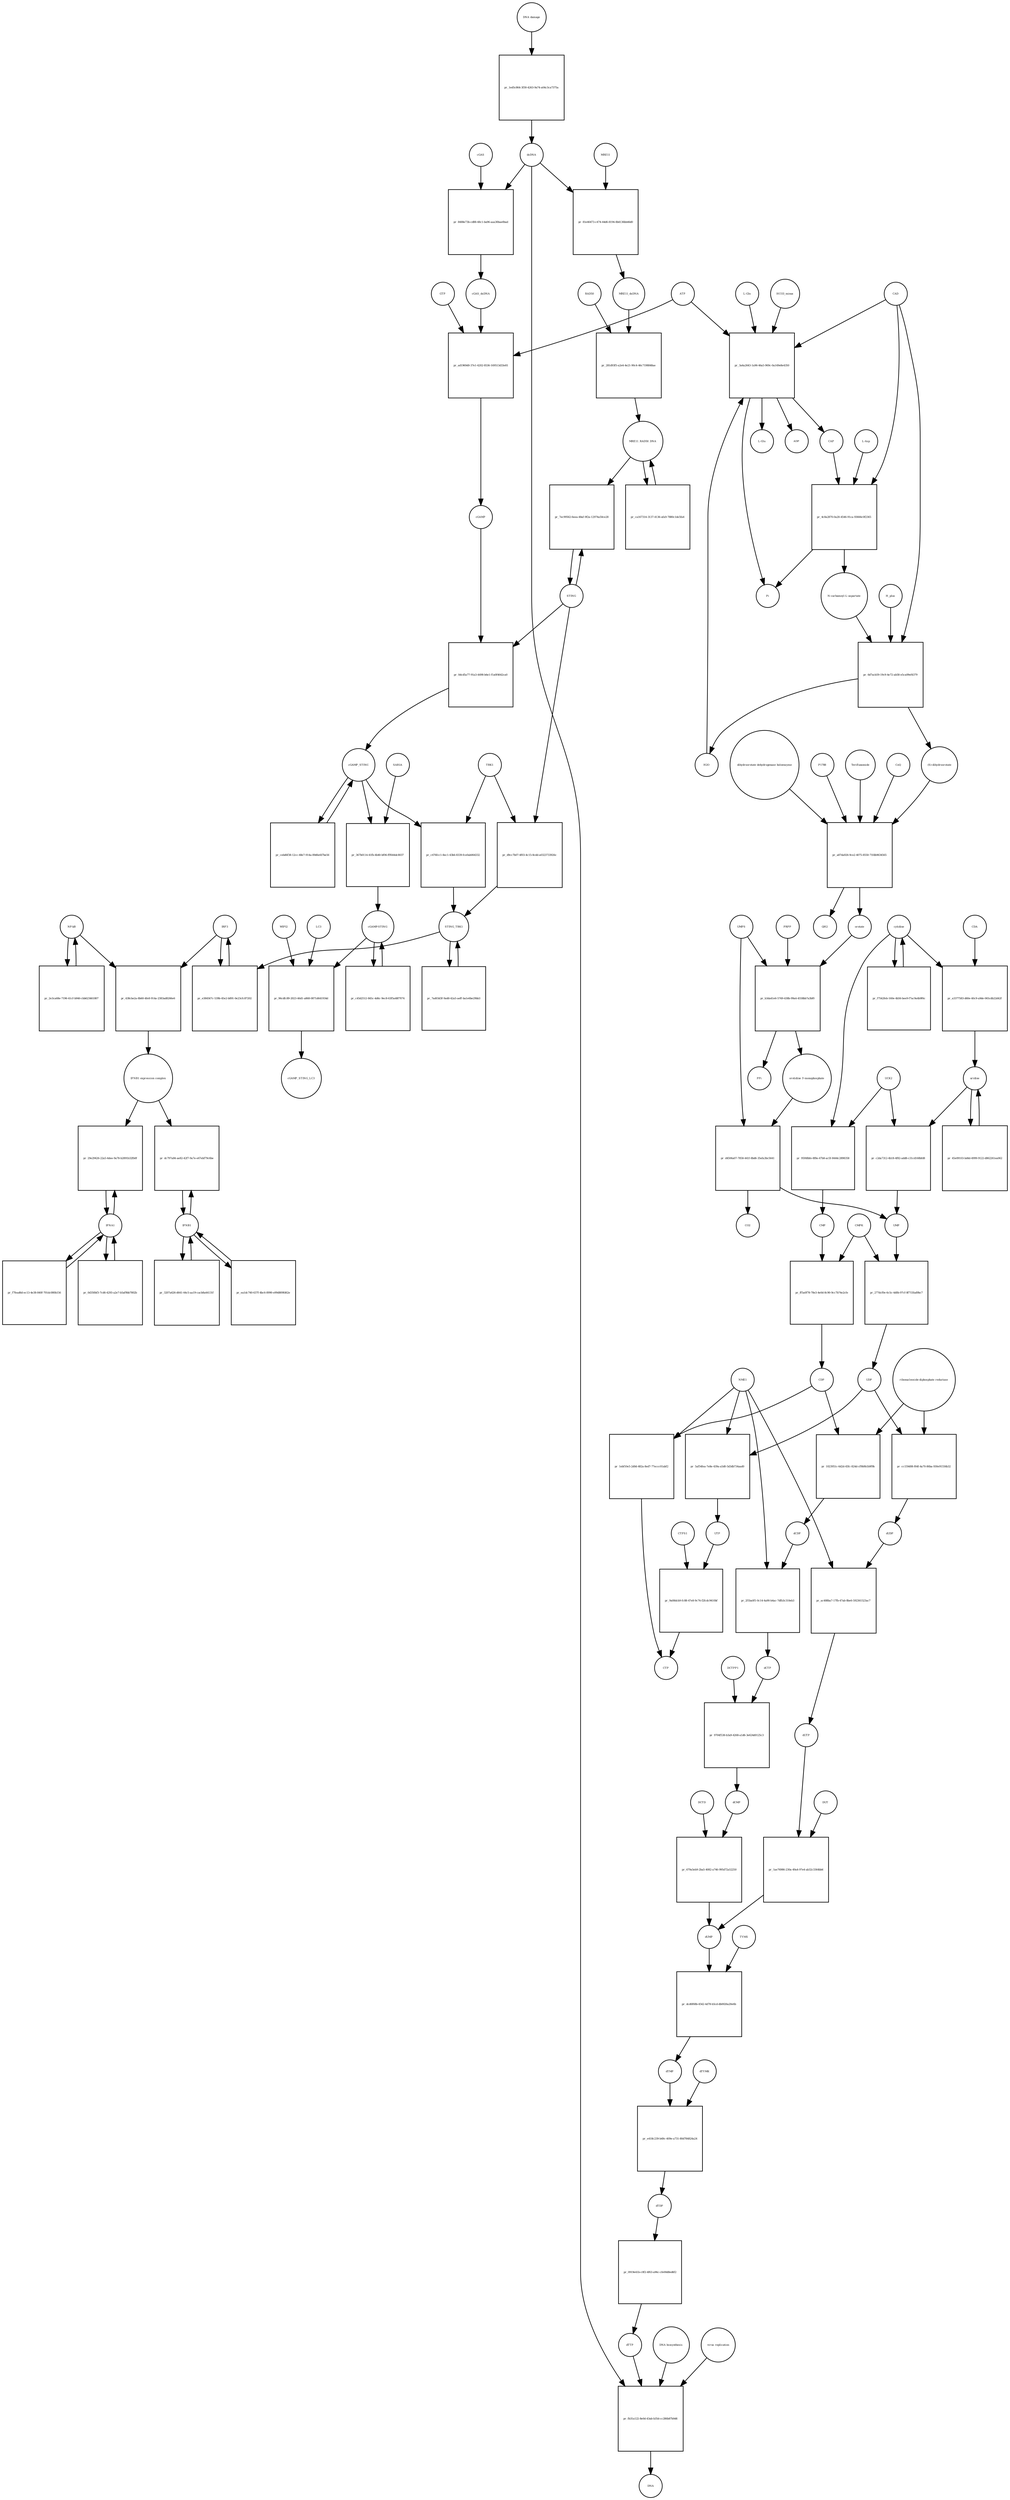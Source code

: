 strict digraph  {
"NF-kB" [annotation="urn_miriam_obo.go_GO%3A0071159", bipartite=0, cls=complex, fontsize=4, label="NF-kB", shape=circle];
"pr_438cbe2a-8b60-4fe8-914a-2383ad8266e6" [annotation="", bipartite=1, cls=process, fontsize=4, label="pr_438cbe2a-8b60-4fe8-914a-2383ad8266e6", shape=square];
"IFNB1 expression complex" [annotation="", bipartite=0, cls=complex, fontsize=4, label="IFNB1 expression complex", shape=circle];
IRF3 [annotation="urn_miriam_hgnc_6118|urn_miriam_uniprot_Q14653|urn_miriam_ensembl_ENSG00000126456|urn_miriam_refseq_NM_001571|urn_miriam_hgnc.symbol_IRF3|urn_miriam_ncbigene_3661", bipartite=0, cls="macromolecule multimer", fontsize=4, label=IRF3, shape=circle];
dCDP [annotation="urn_miriam_obo.chebi_CHEBI%3A28846", bipartite=0, cls="simple chemical", fontsize=4, label=dCDP, shape=circle];
"pr_2f1ba0f1-0c14-4a90-b4ac-7dfb3c310eb3" [annotation="", bipartite=1, cls=process, fontsize=4, label="pr_2f1ba0f1-0c14-4a90-b4ac-7dfb3c310eb3", shape=square];
dCTP [annotation="urn_miriam_obo.chebi_CHEBI%3A16311", bipartite=0, cls="simple chemical", fontsize=4, label=dCTP, shape=circle];
NME1 [annotation="urn_miriam_uniprot_P15531|urn_miriam_hgnc_7849", bipartite=0, cls=macromolecule, fontsize=4, label=NME1, shape=circle];
uridine [annotation="urn_miriam_obo.chebi_CHEBI%3A16704", bipartite=0, cls="simple chemical", fontsize=4, label=uridine, shape=circle];
"pr_c2da7312-4b18-4f82-add8-c31cd168bfd8" [annotation="", bipartite=1, cls=process, fontsize=4, label="pr_c2da7312-4b18-4f82-add8-c31cd168bfd8", shape=square];
UMP [annotation="urn_miriam_obo.chebi_CHEBI%3A57865", bipartite=0, cls="simple chemical", fontsize=4, label=UMP, shape=circle];
UCK2 [annotation="urn_miriam_uniprot_Q9HA47|urn_miriam_hgnc_HGNC%3A12562", bipartite=0, cls=macromolecule, fontsize=4, label=UCK2, shape=circle];
"orotidine 5'-monophosphate" [annotation="urn_miriam_obo.chebi_CHEBI%3A15842", bipartite=0, cls="simple chemical", fontsize=4, label="orotidine 5'-monophosphate", shape=circle];
"pr_d4506a07-7858-441f-8bd6-35efa3bc5641" [annotation="", bipartite=1, cls=process, fontsize=4, label="pr_d4506a07-7858-441f-8bd6-35efa3bc5641", shape=square];
UMPS [annotation="urn_miriam_ncbigene_7372|urn_miriam_refseq_NM_000373|urn_miriam_hgnc.symbol_UMPS|urn_miriam_hgnc_12563|urn_miriam_ensembl_ENSG00000114491|urn_miriam_uniprot_P11172", bipartite=0, cls="macromolecule multimer", fontsize=4, label=UMPS, shape=circle];
CO2 [annotation="urn_miriam_obo.chebi_CHEBI%3A16526", bipartite=0, cls="simple chemical", fontsize=4, label=CO2, shape=circle];
UTP [annotation="urn_miriam_obo.chebi_CHEBI%3A15713", bipartite=0, cls="simple chemical", fontsize=4, label=UTP, shape=circle];
"pr_9a08dcb9-fc88-47e8-9c74-f2fcdc9410bf" [annotation="", bipartite=1, cls=process, fontsize=4, label="pr_9a08dcb9-fc88-47e8-9c74-f2fcdc9410bf", shape=square];
CTP [annotation="urn_miriam_obo.chebi_CHEBI%3A17677", bipartite=0, cls="simple chemical", fontsize=4, label=CTP, shape=circle];
CTPS1 [annotation="urn_miriam_hgnc_HGNC%3A2519|urn_miriam_uniprot_P17812", bipartite=0, cls=macromolecule, fontsize=4, label=CTPS1, shape=circle];
UDP [annotation="urn_miriam_obo.chebi_CHEBI%3A17659", bipartite=0, cls="simple chemical", fontsize=4, label=UDP, shape=circle];
"pr_cc159d08-f64f-4a70-86ba-930e91556b32" [annotation="", bipartite=1, cls=process, fontsize=4, label="pr_cc159d08-f64f-4a70-86ba-930e91556b32", shape=square];
dUDP [annotation="urn_miriam_obo.chebi_CHEBI%3A28850", bipartite=0, cls="simple chemical", fontsize=4, label=dUDP, shape=circle];
"ribonucleoside-diphosphate reductase" [annotation="urn_miriam_brenda_1.17.4.1|urn_miriam_obo.go_GO%3A0005971", bipartite=0, cls=complex, fontsize=4, label="ribonucleoside-diphosphate reductase", shape=circle];
IFNB1 [annotation="urn_miriam_ensembl_ENSG00000171855|urn_miriam_hgnc.symbol_IFNB1|urn_miriam_hgnc_5434|urn_miriam_uniprot_P01574|urn_miriam_refseq_NM_002176|urn_miriam_ncbigene_3456", bipartite=0, cls=macromolecule, fontsize=4, label=IFNB1, shape=circle];
"pr_dc797a84-ae82-42f7-9a7e-e67ebf79c6be" [annotation="", bipartite=1, cls=process, fontsize=4, label="pr_dc797a84-ae82-42f7-9a7e-e67ebf79c6be", shape=square];
"pr_277dcf0e-6c5c-4d0b-97cf-8f715fad9bc7" [annotation="", bipartite=1, cls=process, fontsize=4, label="pr_277dcf0e-6c5c-4d0b-97cf-8f715fad9bc7", shape=square];
CMPK [annotation="urn_miriam_uniprot_P30085|urn_miriam_hgnc_HGNC%3A18170", bipartite=0, cls=macromolecule, fontsize=4, label=CMPK, shape=circle];
"cGAMP-STING" [annotation="", bipartite=0, cls=complex, fontsize=4, label="cGAMP-STING", shape=circle];
"pr_c45d2512-845c-4d6c-9ec8-63f5a48f7074" [annotation="", bipartite=1, cls=process, fontsize=4, label="pr_c45d2512-845c-4d6c-9ec8-63f5a48f7074", shape=square];
IFNA1 [annotation="urn_miriam_hgnc.symbol_IFNA1|urn_miriam_ncbigene_3439|urn_miriam_refseq_NM_024013|urn_miriam_uniprot_P01562|urn_miriam_hgnc_5417|urn_miriam_ensembl_ENSG00000197919", bipartite=0, cls=macromolecule, fontsize=4, label=IFNA1, shape=circle];
"pr_29e29426-22a5-4dee-9a78-b2891b32fb0f" [annotation="", bipartite=1, cls=process, fontsize=4, label="pr_29e29426-22a5-4dee-9a78-b2891b32fb0f", shape=square];
"pr_45e09103-bd4d-4999-9122-d862261ea062" [annotation="", bipartite=1, cls=process, fontsize=4, label="pr_45e09103-bd4d-4999-9122-d862261ea062", shape=square];
CDP [annotation="urn_miriam_obo.chebi_CHEBI%3A17239", bipartite=0, cls="simple chemical", fontsize=4, label=CDP, shape=circle];
"pr_1023951c-6d2d-45fc-824d-cf9b9b1b9f9b" [annotation="", bipartite=1, cls=process, fontsize=4, label="pr_1023951c-6d2d-45fc-824d-cf9b9b1b9f9b", shape=square];
"pr_1ebf10e5-2d0d-482a-8ed7-77eccc01abf2" [annotation="", bipartite=1, cls=process, fontsize=4, label="pr_1ebf10e5-2d0d-482a-8ed7-77eccc01abf2", shape=square];
dTDP [annotation="urn_miriam_obo.chebi_CHEBI%3A18075", bipartite=0, cls="simple chemical", fontsize=4, label=dTDP, shape=circle];
"pr_0919e41b-c0f2-4f63-a96c-cfe00d8ed6f2" [annotation="", bipartite=1, cls=process, fontsize=4, label="pr_0919e41b-c0f2-4f63-a96c-cfe00d8ed6f2", shape=square];
dTTP [annotation="urn_miriam_obo.chebi_CHEBI%3A18077", bipartite=0, cls="simple chemical", fontsize=4, label=dTTP, shape=circle];
CMP [annotation="urn_miriam_obo.chebi_CHEBI%3A17361", bipartite=0, cls="simple chemical", fontsize=4, label=CMP, shape=circle];
"pr_ff5a0f78-78e3-4e0d-8c90-9cc7b74e2cfe" [annotation="", bipartite=1, cls=process, fontsize=4, label="pr_ff5a0f78-78e3-4e0d-8c90-9cc7b74e2cfe", shape=square];
dUMP [annotation="urn_miriam_obo.chebi_CHEBI%3A17622", bipartite=0, cls="simple chemical", fontsize=4, label=dUMP, shape=circle];
"pr_dcd6f68b-4542-4d78-b5cd-db0026a20e6b" [annotation="", bipartite=1, cls=process, fontsize=4, label="pr_dcd6f68b-4542-4d78-b5cd-db0026a20e6b", shape=square];
dTMP [annotation="urn_miriam_obo.chebi_CHEBI%3A17013", bipartite=0, cls="simple chemical", fontsize=4, label=dTMP, shape=circle];
TYMS [annotation="urn_miriam_uniprot_P04818|urn_miriam_hgnc_HGNC%3A12441", bipartite=0, cls=macromolecule, fontsize=4, label=TYMS, shape=circle];
dsDNA [annotation="urn_miriam_obo.chebi_CHEBI%3A75909", bipartite=0, cls="simple chemical", fontsize=4, label=dsDNA, shape=circle];
"pr_fb31a122-8e0d-43ab-b35d-cc286b87b9d6" [annotation="", bipartite=1, cls=process, fontsize=4, label="pr_fb31a122-8e0d-43ab-b35d-cc286b87b9d6", shape=square];
DNA [annotation="", bipartite=0, cls="nucleic acid feature", fontsize=4, label=DNA, shape=circle];
"DNA biosynthesis" [annotation="urn_miriam_obo.go_GO%3A0071897", bipartite=0, cls=phenotype, fontsize=4, label="DNA biosynthesis", shape=circle];
"virus replication" [annotation="urn_miriam_obo.go_GO%3A0019079", bipartite=0, cls=phenotype, fontsize=4, label="virus replication", shape=circle];
MRE11_RAD50_DNA [annotation="", bipartite=0, cls=complex, fontsize=4, label=MRE11_RAD50_DNA, shape=circle];
"pr_ca167314-3137-4136-afa9-7880c1de5fa4" [annotation="", bipartite=1, cls=process, fontsize=4, label="pr_ca167314-3137-4136-afa9-7880c1de5fa4", shape=square];
"pr_9704f538-b3a9-4268-a1d6-3e624d0125c3" [annotation="", bipartite=1, cls=process, fontsize=4, label="pr_9704f538-b3a9-4268-a1d6-3e624d0125c3", shape=square];
dCMP [annotation="urn_miriam_obo.chebi_CHEBI%3A15918", bipartite=0, cls="simple chemical", fontsize=4, label=dCMP, shape=circle];
DCTPP1 [annotation="urn_miriam_uniprot_Q9H773|urn_miriam_hgnc_HGNC%3A28777", bipartite=0, cls=macromolecule, fontsize=4, label=DCTPP1, shape=circle];
"pr_ea1dc740-637f-4bc6-8990-e99d809fd62e" [annotation="", bipartite=1, cls=process, fontsize=4, label="pr_ea1dc740-637f-4bc6-8990-e99d809fd62e", shape=square];
"pr_3207a626-d641-44c5-aa19-cacb8a44131f" [annotation="", bipartite=1, cls=process, fontsize=4, label="pr_3207a626-d641-44c5-aa19-cacb8a44131f", shape=square];
ATP [annotation="urn_miriam_obo.chebi_CHEBI%3A15422", bipartite=0, cls="simple chemical", fontsize=4, label=ATP, shape=circle];
"pr_ad1969d0-37e1-4202-8536-169513d33e81" [annotation="", bipartite=1, cls=process, fontsize=4, label="pr_ad1969d0-37e1-4202-8536-169513d33e81", shape=square];
GTP [annotation="urn_miriam_obo.chebi_CHEBI%3A15996", bipartite=0, cls="simple chemical", fontsize=4, label=GTP, shape=circle];
cGAMP [annotation="urn_miriam_obo.chebi_CHEBI%3A75947", bipartite=0, cls="simple chemical", fontsize=4, label=cGAMP, shape=circle];
cGAS_dsDNA [annotation=urn_miriam_pubmed_28363908, bipartite=0, cls=complex, fontsize=4, label=cGAS_dsDNA, shape=circle];
cytidine [annotation="urn_miriam_obo.chebi_CHEBI%3A17562", bipartite=0, cls="simple chemical", fontsize=4, label=cytidine, shape=circle];
"pr_95f48bfe-8f8e-47b8-ac5f-8444c2898358" [annotation="", bipartite=1, cls=process, fontsize=4, label="pr_95f48bfe-8f8e-47b8-ac5f-8444c2898358", shape=square];
"pr_0dcd5a77-91a3-4498-b6e1-f1a0f4642ca0" [annotation="", bipartite=1, cls=process, fontsize=4, label="pr_0dcd5a77-91a3-4498-b6e1-f1a0f4642ca0", shape=square];
STING [annotation=urn_miriam_uniprot_Q86WV6, bipartite=0, cls="macromolecule multimer", fontsize=4, label=STING, shape=circle];
cGAMP_STING [annotation="urn_miriam_obo.go_GO%3A1990231", bipartite=0, cls=complex, fontsize=4, label=cGAMP_STING, shape=circle];
"L-Gln" [annotation="urn_miriam_obo.chebi_CHEBI%3A18050", bipartite=0, cls="simple chemical", fontsize=4, label="L-Gln", shape=circle];
"pr_3a4a2643-1a96-46a5-969c-0a149e8e4350" [annotation="", bipartite=1, cls=process, fontsize=4, label="pr_3a4a2643-1a96-46a5-969c-0a149e8e4350", shape=square];
CAP [annotation="urn_miriam_obo.chebi_CHEBI%3A17672", bipartite=0, cls="simple chemical", fontsize=4, label=CAP, shape=circle];
CAD [annotation="urn_miriam_refseq_NM_001306079|urn_miriam_hgnc_1424|urn_miriam_hgnc.symbol_CAD|urn_miriam_uniprot_P27708|urn_miriam_ncbigene_790|urn_miriam_ensembl_ENSG00000084774", bipartite=0, cls=macromolecule, fontsize=4, label=CAD, shape=circle];
HCO3_minus [annotation="urn_miriam_obo.chebi_CHEBI%3A17544", bipartite=0, cls="simple chemical", fontsize=4, label=HCO3_minus, shape=circle];
H2O [annotation="urn_miriam_obo.chebi_CHEBI%3A15377", bipartite=0, cls="simple chemical", fontsize=4, label=H2O, shape=circle];
"L-Glu" [annotation="urn_miriam_obo.chebi_CHEBI%3A16015", bipartite=0, cls="simple chemical", fontsize=4, label="L-Glu", shape=circle];
ADP [annotation="urn_miriam_obo.chebi_CHEBI%3A16761", bipartite=0, cls="simple chemical", fontsize=4, label=ADP, shape=circle];
Pi [annotation="urn_miriam_obo.chebi_CHEBI%3A18367", bipartite=0, cls="simple chemical", fontsize=4, label=Pi, shape=circle];
"pr_5af54fea-7e8e-439a-a5d0-5d3db734aad0" [annotation="", bipartite=1, cls=process, fontsize=4, label="pr_5af54fea-7e8e-439a-a5d0-5d3db734aad0", shape=square];
"N-carbamoyl-L-aspartate" [annotation="urn_miriam_obo.chebi_CHEBI%3A32814", bipartite=0, cls="simple chemical", fontsize=4, label="N-carbamoyl-L-aspartate", shape=circle];
"pr_6d7acb59-19c9-4e72-ab58-e5ca09ef4379" [annotation="", bipartite=1, cls=process, fontsize=4, label="pr_6d7acb59-19c9-4e72-ab58-e5ca09ef4379", shape=square];
"(S)-dihydroorotate" [annotation="urn_miriam_obo.chebi_CHEBI%3A30864", bipartite=0, cls="simple chemical", fontsize=4, label="(S)-dihydroorotate", shape=circle];
H_plus [annotation="urn_miriam_obo.chebi_CHEBI%3A15378", bipartite=0, cls="simple chemical", fontsize=4, label=H_plus, shape=circle];
"pr_2e3ca68e-7196-41cf-b946-cbb623461807" [annotation="", bipartite=1, cls=process, fontsize=4, label="pr_2e3ca68e-7196-41cf-b946-cbb623461807", shape=square];
"pr_0d350bf3-7cd6-4293-a2e7-b5af9bb7802b" [annotation="", bipartite=1, cls=process, fontsize=4, label="pr_0d350bf3-7cd6-4293-a2e7-b5af9bb7802b", shape=square];
TBK1 [annotation="urn_miriam_hgnc.symbol_TBK1|urn_miriam_ensembl_ENSG00000183735|urn_miriam_uniprot_Q9UHD2|urn_miriam_refseq_NM_013254|urn_miriam_hgnc_11584|urn_miriam_ncbigene_29110", bipartite=0, cls=macromolecule, fontsize=4, label=TBK1, shape=circle];
"pr_c476fcc1-8ec1-43b6-8339-fce0ab064332" [annotation="", bipartite=1, cls=process, fontsize=4, label="pr_c476fcc1-8ec1-43b6-8339-fce0ab064332", shape=square];
STING_TBK1 [annotation=urn_miriam_pubmed_30842653, bipartite=0, cls=complex, fontsize=4, label=STING_TBK1, shape=circle];
"pr_7ec99562-6eea-48af-9f2a-12974a50ce28" [annotation="", bipartite=1, cls=process, fontsize=4, label="pr_7ec99562-6eea-48af-9f2a-12974a50ce28", shape=square];
"pr_f7fead6d-ec13-4e38-840f-701dc080b156" [annotation="", bipartite=1, cls=process, fontsize=4, label="pr_f7fead6d-ec13-4e38-840f-701dc080b156", shape=square];
"pr_8488e73b-cd88-48c1-ba96-aaa30bae0bad" [annotation="", bipartite=1, cls=process, fontsize=4, label="pr_8488e73b-cd88-48c1-ba96-aaa30bae0bad", shape=square];
cGAS [annotation="urn_miriam_ensembl_ENSG00000164430|urn_miriam_hgnc_21367|urn_miriam_ncbigene_115004|urn_miriam_uniprot_Q8N884|urn_miriam_hgnc.symbol_CGAS|urn_miriam_refseq_NM_138441", bipartite=0, cls=macromolecule, fontsize=4, label=cGAS, shape=circle];
"pr_7ad03d3f-9a48-42a5-aeff-ba1e6be29bb3" [annotation="", bipartite=1, cls=process, fontsize=4, label="pr_7ad03d3f-9a48-42a5-aeff-ba1e6be29bb3", shape=square];
orotate [annotation="urn_miriam_obo.chebi_CHEBI%3A30839", bipartite=0, cls="simple chemical", fontsize=4, label=orotate, shape=circle];
"pr_b3da41e6-5749-438b-99a4-4558bb7a3bf0" [annotation="", bipartite=1, cls=process, fontsize=4, label="pr_b3da41e6-5749-438b-99a4-4558bb7a3bf0", shape=square];
PRPP [annotation="urn_miriam_obo.chebi_CHEBI%3A17111", bipartite=0, cls="simple chemical", fontsize=4, label=PRPP, shape=circle];
PPi [annotation="urn_miriam_obo.chebi_CHEBI%3A18361", bipartite=0, cls="simple chemical", fontsize=4, label=PPi, shape=circle];
"pr_f7542feb-160e-4b56-bee9-f7ac9a4b9f6c" [annotation="", bipartite=1, cls=process, fontsize=4, label="pr_f7542feb-160e-4b56-bee9-f7ac9a4b9f6c", shape=square];
"pr_e384567c-539b-45e2-b891-0e23cfc87202" [annotation="", bipartite=1, cls=process, fontsize=4, label="pr_e384567c-539b-45e2-b891-0e23cfc87202", shape=square];
"pr_cebd6f38-12cc-48e7-914a-89d6efd7be56" [annotation="", bipartite=1, cls=process, fontsize=4, label="pr_cebd6f38-12cc-48e7-914a-89d6efd7be56", shape=square];
RAD50 [annotation="urn_miriam_ncbigene_10111|urn_miriam_refseq_NM_005732|urn_miriam_uniprot_Q92878|urn_miriam_hgnc.symbol_RAD50|urn_miriam_ensembl_ENSG00000113522|urn_miriam_hgnc_9816", bipartite=0, cls="macromolecule multimer", fontsize=4, label=RAD50, shape=circle];
"pr_281d93f5-a2e4-4e21-90c4-46c7198848ae" [annotation="", bipartite=1, cls=process, fontsize=4, label="pr_281d93f5-a2e4-4e21-90c4-46c7198848ae", shape=square];
MRE11_dsDNA [annotation="urn_miriam_obo.go_GO%3A0003690", bipartite=0, cls=complex, fontsize=4, label=MRE11_dsDNA, shape=circle];
"pr_a87da926-9ce2-4075-8550-71fdb9634565" [annotation="", bipartite=1, cls=process, fontsize=4, label="pr_a87da926-9ce2-4075-8550-71fdb9634565", shape=square];
"dihydroorotate dehydrogenase holoenzyme" [annotation="urn_miriam_ncbigene_1723|urn_miriam_hgnc_HGNC%3A2867|urn_miriam_hgnc.symbol_DHODH", bipartite=0, cls="simple chemical", fontsize=4, label="dihydroorotate dehydrogenase holoenzyme", shape=circle];
P1788 [annotation=urn_miriam_pubmed_31740051, bipartite=0, cls="simple chemical", fontsize=4, label=P1788, shape=circle];
Teriflunomide [annotation=urn_miriam_drugbank_DB08880, bipartite=0, cls="simple chemical", fontsize=4, label=Teriflunomide, shape=circle];
CoQ [annotation="urn_miriam_obo.chebi_CHEBI%3A16389", bipartite=0, cls="simple chemical", fontsize=4, label=CoQ, shape=circle];
QH2 [annotation="urn_miriam_obo.chebi_CHEBI%3A17976", bipartite=0, cls="simple chemical", fontsize=4, label=QH2, shape=circle];
"pr_ac488ba7-17fb-47ab-8be6-592361523ac7" [annotation="", bipartite=1, cls=process, fontsize=4, label="pr_ac488ba7-17fb-47ab-8be6-592361523ac7", shape=square];
dUTP [annotation="urn_miriam_obo.chebi_CHEBI%3A17625", bipartite=0, cls="simple chemical", fontsize=4, label=dUTP, shape=circle];
"pr_a3377583-d60e-40c9-a9de-065cdb22d42f" [annotation="", bipartite=1, cls=process, fontsize=4, label="pr_a3377583-d60e-40c9-a9de-065cdb22d42f", shape=square];
CDA [annotation="urn_miriam_uniprot_P32320|urn_miriam_ncbigene_978|urn_miriam_refseq_NM_001785|urn_miriam_ensembl_ENSG00000158825|urn_miriam_hgnc.symbol_CDA|urn_miriam_hgnc_1712", bipartite=0, cls=macromolecule, fontsize=4, label=CDA, shape=circle];
"pr_1ae76986-230a-49a4-97e4-ab32c3364bb6" [annotation="", bipartite=1, cls=process, fontsize=4, label="pr_1ae76986-230a-49a4-97e4-ab32c3364bb6", shape=square];
DUT [annotation="urn_miriam_hgnc_HGNC%3A3078|urn_miriam_uniprot_P33316", bipartite=0, cls=macromolecule, fontsize=4, label=DUT, shape=circle];
"pr_96cdfc89-2023-46d1-a868-0871d641934d" [annotation="", bipartite=1, cls=process, fontsize=4, label="pr_96cdfc89-2023-46d1-a868-0871d641934d", shape=square];
LC3 [annotation="", bipartite=0, cls=macromolecule, fontsize=4, label=LC3, shape=circle];
cGAMP_STING_LC3 [annotation="", bipartite=0, cls=complex, fontsize=4, label=cGAMP_STING_LC3, shape=circle];
WIPI2 [annotation="urn_miriam_refseq_NM_015610|urn_miriam_hgnc_32225|urn_miriam_hgnc.symbol_WIPI2|urn_miriam_ensembl_ENSG00000157954|urn_miriam_ncbigene_26100|urn_miriam_uniprot_Q9Y4P8", bipartite=0, cls=macromolecule, fontsize=4, label=WIPI2, shape=circle];
"pr_4c8a2870-0a20-4546-91ca-93666c0f2365" [annotation="", bipartite=1, cls=process, fontsize=4, label="pr_4c8a2870-0a20-4546-91ca-93666c0f2365", shape=square];
"L-Asp" [annotation="urn_miriam_obo.chebi_CHEBI%3A29991", bipartite=0, cls="simple chemical", fontsize=4, label="L-Asp", shape=circle];
"pr_81e46473-c474-44d6-8194-8b4136bb46d0" [annotation="", bipartite=1, cls=process, fontsize=4, label="pr_81e46473-c474-44d6-8194-8b4136bb46d0", shape=square];
MRE11 [annotation="urn_miriam_hgnc.symbol_MRE11|urn_miriam_ncbigene_4361|urn_miriam_uniprot_P49959|urn_miriam_ensembl_ENSG00000020922|urn_miriam_refseq_NM_005591|urn_miriam_hgnc_7230", bipartite=0, cls="macromolecule multimer", fontsize=4, label=MRE11, shape=circle];
"pr_e418c239-b49c-409e-a731-80d784824a24" [annotation="", bipartite=1, cls=process, fontsize=4, label="pr_e418c239-b49c-409e-a731-80d784824a24", shape=square];
dTYMK [annotation="urn_miriam_uniprot_P23919|urn_miriam_hgnc_HGNC%3A3061", bipartite=0, cls=macromolecule, fontsize=4, label=dTYMK, shape=circle];
"pr_367b0114-41fb-4b40-bf06-fff644dc8037" [annotation="", bipartite=1, cls=process, fontsize=4, label="pr_367b0114-41fb-4b40-bf06-fff644dc8037", shape=square];
SAR1A [annotation="urn_miriam_uniprot_Q9NR31|urn_miriam_ensembl_ENSG00000079332|urn_miriam_hgnc_10534|urn_miriam_hgnc.symbol_SAR1A|urn_miriam_refseq_NM_001142648|urn_miriam_ncbigene_56681", bipartite=0, cls=macromolecule, fontsize=4, label=SAR1A, shape=circle];
"pr_d9cc7b07-4f03-4c15-8cdd-a0323733926c" [annotation="", bipartite=1, cls=process, fontsize=4, label="pr_d9cc7b07-4f03-4c15-8cdd-a0323733926c", shape=square];
"pr_1ed5c864-3f30-4263-9a74-a04c3ca7375a" [annotation="", bipartite=1, cls=process, fontsize=4, label="pr_1ed5c864-3f30-4263-9a74-a04c3ca7375a", shape=square];
"DNA damage" [annotation="", bipartite=0, cls=phenotype, fontsize=4, label="DNA damage", shape=circle];
"pr_679a5eb9-2ba5-4082-a746-995d72a52250" [annotation="", bipartite=1, cls=process, fontsize=4, label="pr_679a5eb9-2ba5-4082-a746-995d72a52250", shape=square];
DCTD [annotation="urn_miriam_uniprot_P32321|urn_miriam_hgnc_HGNC%3A2710", bipartite=0, cls=macromolecule, fontsize=4, label=DCTD, shape=circle];
"NF-kB" -> "pr_438cbe2a-8b60-4fe8-914a-2383ad8266e6"  [annotation="", interaction_type=consumption];
"NF-kB" -> "pr_2e3ca68e-7196-41cf-b946-cbb623461807"  [annotation="", interaction_type=consumption];
"pr_438cbe2a-8b60-4fe8-914a-2383ad8266e6" -> "IFNB1 expression complex"  [annotation="", interaction_type=production];
"IFNB1 expression complex" -> "pr_dc797a84-ae82-42f7-9a7e-e67ebf79c6be"  [annotation=urn_miriam_pubmed_20610653, interaction_type=stimulation];
"IFNB1 expression complex" -> "pr_29e29426-22a5-4dee-9a78-b2891b32fb0f"  [annotation=urn_miriam_pubmed_16979567, interaction_type=stimulation];
IRF3 -> "pr_438cbe2a-8b60-4fe8-914a-2383ad8266e6"  [annotation="", interaction_type=consumption];
IRF3 -> "pr_e384567c-539b-45e2-b891-0e23cfc87202"  [annotation="", interaction_type=consumption];
dCDP -> "pr_2f1ba0f1-0c14-4a90-b4ac-7dfb3c310eb3"  [annotation="", interaction_type=consumption];
"pr_2f1ba0f1-0c14-4a90-b4ac-7dfb3c310eb3" -> dCTP  [annotation="", interaction_type=production];
dCTP -> "pr_9704f538-b3a9-4268-a1d6-3e624d0125c3"  [annotation="", interaction_type=consumption];
NME1 -> "pr_2f1ba0f1-0c14-4a90-b4ac-7dfb3c310eb3"  [annotation=urn_miriam_pubmed_17827303, interaction_type=catalysis];
NME1 -> "pr_1ebf10e5-2d0d-482a-8ed7-77eccc01abf2"  [annotation=urn_miriam_pubmed_28458037, interaction_type=catalysis];
NME1 -> "pr_5af54fea-7e8e-439a-a5d0-5d3db734aad0"  [annotation=urn_miriam_pubmed_28458037, interaction_type=catalysis];
NME1 -> "pr_ac488ba7-17fb-47ab-8be6-592361523ac7"  [annotation=urn_miriam_pubmed_17827303, interaction_type=catalysis];
uridine -> "pr_c2da7312-4b18-4f82-add8-c31cd168bfd8"  [annotation="", interaction_type=consumption];
uridine -> "pr_45e09103-bd4d-4999-9122-d862261ea062"  [annotation="", interaction_type=consumption];
"pr_c2da7312-4b18-4f82-add8-c31cd168bfd8" -> UMP  [annotation="", interaction_type=production];
UMP -> "pr_277dcf0e-6c5c-4d0b-97cf-8f715fad9bc7"  [annotation="", interaction_type=consumption];
UCK2 -> "pr_c2da7312-4b18-4f82-add8-c31cd168bfd8"  [annotation=urn_miriam_pubmed_15130468, interaction_type=catalysis];
UCK2 -> "pr_95f48bfe-8f8e-47b8-ac5f-8444c2898358"  [annotation=urn_miriam_pubmed_15130468, interaction_type=catalysis];
"orotidine 5'-monophosphate" -> "pr_d4506a07-7858-441f-8bd6-35efa3bc5641"  [annotation="", interaction_type=consumption];
"pr_d4506a07-7858-441f-8bd6-35efa3bc5641" -> UMP  [annotation="", interaction_type=production];
"pr_d4506a07-7858-441f-8bd6-35efa3bc5641" -> CO2  [annotation="", interaction_type=production];
UMPS -> "pr_d4506a07-7858-441f-8bd6-35efa3bc5641"  [annotation=urn_miriam_reactome_REACT_1698, interaction_type=catalysis];
UMPS -> "pr_b3da41e6-5749-438b-99a4-4558bb7a3bf0"  [annotation=urn_miriam_reactome_REACT_1698, interaction_type=catalysis];
UTP -> "pr_9a08dcb9-fc88-47e8-9c74-f2fcdc9410bf"  [annotation="", interaction_type=consumption];
"pr_9a08dcb9-fc88-47e8-9c74-f2fcdc9410bf" -> CTP  [annotation="", interaction_type=production];
CTPS1 -> "pr_9a08dcb9-fc88-47e8-9c74-f2fcdc9410bf"  [annotation=urn_miriam_pubmed_5411547, interaction_type=catalysis];
UDP -> "pr_cc159d08-f64f-4a70-86ba-930e91556b32"  [annotation="", interaction_type=consumption];
UDP -> "pr_5af54fea-7e8e-439a-a5d0-5d3db734aad0"  [annotation="", interaction_type=consumption];
"pr_cc159d08-f64f-4a70-86ba-930e91556b32" -> dUDP  [annotation="", interaction_type=production];
dUDP -> "pr_ac488ba7-17fb-47ab-8be6-592361523ac7"  [annotation="", interaction_type=consumption];
"ribonucleoside-diphosphate reductase" -> "pr_cc159d08-f64f-4a70-86ba-930e91556b32"  [annotation=urn_miriam_pubmed_24809024, interaction_type=catalysis];
"ribonucleoside-diphosphate reductase" -> "pr_1023951c-6d2d-45fc-824d-cf9b9b1b9f9b"  [annotation=urn_miriam_pubmed_24809024, interaction_type=catalysis];
IFNB1 -> "pr_dc797a84-ae82-42f7-9a7e-e67ebf79c6be"  [annotation="", interaction_type=consumption];
IFNB1 -> "pr_ea1dc740-637f-4bc6-8990-e99d809fd62e"  [annotation="", interaction_type=consumption];
IFNB1 -> "pr_3207a626-d641-44c5-aa19-cacb8a44131f"  [annotation="", interaction_type=consumption];
"pr_dc797a84-ae82-42f7-9a7e-e67ebf79c6be" -> IFNB1  [annotation="", interaction_type=production];
"pr_277dcf0e-6c5c-4d0b-97cf-8f715fad9bc7" -> UDP  [annotation="", interaction_type=production];
CMPK -> "pr_277dcf0e-6c5c-4d0b-97cf-8f715fad9bc7"  [annotation=urn_miriam_pubmed_10462544, interaction_type=catalysis];
CMPK -> "pr_ff5a0f78-78e3-4e0d-8c90-9cc7b74e2cfe"  [annotation=urn_miriam_pubmed_10462544, interaction_type=catalysis];
"cGAMP-STING" -> "pr_c45d2512-845c-4d6c-9ec8-63f5a48f7074"  [annotation="", interaction_type=consumption];
"cGAMP-STING" -> "pr_96cdfc89-2023-46d1-a868-0871d641934d"  [annotation="", interaction_type=consumption];
"pr_c45d2512-845c-4d6c-9ec8-63f5a48f7074" -> "cGAMP-STING"  [annotation="", interaction_type=production];
IFNA1 -> "pr_29e29426-22a5-4dee-9a78-b2891b32fb0f"  [annotation="", interaction_type=consumption];
IFNA1 -> "pr_0d350bf3-7cd6-4293-a2e7-b5af9bb7802b"  [annotation="", interaction_type=consumption];
IFNA1 -> "pr_f7fead6d-ec13-4e38-840f-701dc080b156"  [annotation="", interaction_type=consumption];
"pr_29e29426-22a5-4dee-9a78-b2891b32fb0f" -> IFNA1  [annotation="", interaction_type=production];
"pr_45e09103-bd4d-4999-9122-d862261ea062" -> uridine  [annotation="", interaction_type=production];
CDP -> "pr_1023951c-6d2d-45fc-824d-cf9b9b1b9f9b"  [annotation="", interaction_type=consumption];
CDP -> "pr_1ebf10e5-2d0d-482a-8ed7-77eccc01abf2"  [annotation="", interaction_type=consumption];
"pr_1023951c-6d2d-45fc-824d-cf9b9b1b9f9b" -> dCDP  [annotation="", interaction_type=production];
"pr_1ebf10e5-2d0d-482a-8ed7-77eccc01abf2" -> CTP  [annotation="", interaction_type=production];
dTDP -> "pr_0919e41b-c0f2-4f63-a96c-cfe00d8ed6f2"  [annotation="", interaction_type=consumption];
"pr_0919e41b-c0f2-4f63-a96c-cfe00d8ed6f2" -> dTTP  [annotation="", interaction_type=production];
dTTP -> "pr_fb31a122-8e0d-43ab-b35d-cc286b87b9d6"  [annotation="", interaction_type=consumption];
CMP -> "pr_ff5a0f78-78e3-4e0d-8c90-9cc7b74e2cfe"  [annotation="", interaction_type=consumption];
"pr_ff5a0f78-78e3-4e0d-8c90-9cc7b74e2cfe" -> CDP  [annotation="", interaction_type=production];
dUMP -> "pr_dcd6f68b-4542-4d78-b5cd-db0026a20e6b"  [annotation="", interaction_type=consumption];
"pr_dcd6f68b-4542-4d78-b5cd-db0026a20e6b" -> dTMP  [annotation="", interaction_type=production];
dTMP -> "pr_e418c239-b49c-409e-a731-80d784824a24"  [annotation="", interaction_type=consumption];
TYMS -> "pr_dcd6f68b-4542-4d78-b5cd-db0026a20e6b"  [annotation=urn_miriam_pubmed_3099389, interaction_type=catalysis];
dsDNA -> "pr_fb31a122-8e0d-43ab-b35d-cc286b87b9d6"  [annotation="", interaction_type=consumption];
dsDNA -> "pr_8488e73b-cd88-48c1-ba96-aaa30bae0bad"  [annotation="", interaction_type=consumption];
dsDNA -> "pr_81e46473-c474-44d6-8194-8b4136bb46d0"  [annotation="", interaction_type=consumption];
"pr_fb31a122-8e0d-43ab-b35d-cc286b87b9d6" -> DNA  [annotation="", interaction_type=production];
"DNA biosynthesis" -> "pr_fb31a122-8e0d-43ab-b35d-cc286b87b9d6"  [annotation="", interaction_type=catalysis];
"virus replication" -> "pr_fb31a122-8e0d-43ab-b35d-cc286b87b9d6"  [annotation="", interaction_type=inhibition];
MRE11_RAD50_DNA -> "pr_ca167314-3137-4136-afa9-7880c1de5fa4"  [annotation="", interaction_type=consumption];
MRE11_RAD50_DNA -> "pr_7ec99562-6eea-48af-9f2a-12974a50ce28"  [annotation=urn_miriam_pubmed_23388631, interaction_type=catalysis];
"pr_ca167314-3137-4136-afa9-7880c1de5fa4" -> MRE11_RAD50_DNA  [annotation="", interaction_type=production];
"pr_9704f538-b3a9-4268-a1d6-3e624d0125c3" -> dCMP  [annotation="", interaction_type=production];
dCMP -> "pr_679a5eb9-2ba5-4082-a746-995d72a52250"  [annotation="", interaction_type=consumption];
DCTPP1 -> "pr_9704f538-b3a9-4268-a1d6-3e624d0125c3"  [annotation=urn_miriam_pubmed_13788541, interaction_type=catalysis];
"pr_ea1dc740-637f-4bc6-8990-e99d809fd62e" -> IFNB1  [annotation="", interaction_type=production];
"pr_3207a626-d641-44c5-aa19-cacb8a44131f" -> IFNB1  [annotation="", interaction_type=production];
ATP -> "pr_ad1969d0-37e1-4202-8536-169513d33e81"  [annotation="", interaction_type=consumption];
ATP -> "pr_3a4a2643-1a96-46a5-969c-0a149e8e4350"  [annotation="", interaction_type=consumption];
"pr_ad1969d0-37e1-4202-8536-169513d33e81" -> cGAMP  [annotation="", interaction_type=production];
GTP -> "pr_ad1969d0-37e1-4202-8536-169513d33e81"  [annotation="", interaction_type=consumption];
cGAMP -> "pr_0dcd5a77-91a3-4498-b6e1-f1a0f4642ca0"  [annotation="", interaction_type=consumption];
cGAS_dsDNA -> "pr_ad1969d0-37e1-4202-8536-169513d33e81"  [annotation=urn_miriam_pubmed_29622565, interaction_type=catalysis];
cytidine -> "pr_95f48bfe-8f8e-47b8-ac5f-8444c2898358"  [annotation="", interaction_type=consumption];
cytidine -> "pr_f7542feb-160e-4b56-bee9-f7ac9a4b9f6c"  [annotation="", interaction_type=consumption];
cytidine -> "pr_a3377583-d60e-40c9-a9de-065cdb22d42f"  [annotation="", interaction_type=consumption];
"pr_95f48bfe-8f8e-47b8-ac5f-8444c2898358" -> CMP  [annotation="", interaction_type=production];
"pr_0dcd5a77-91a3-4498-b6e1-f1a0f4642ca0" -> cGAMP_STING  [annotation="", interaction_type=production];
STING -> "pr_0dcd5a77-91a3-4498-b6e1-f1a0f4642ca0"  [annotation="", interaction_type=consumption];
STING -> "pr_7ec99562-6eea-48af-9f2a-12974a50ce28"  [annotation="", interaction_type=consumption];
STING -> "pr_d9cc7b07-4f03-4c15-8cdd-a0323733926c"  [annotation="", interaction_type=consumption];
cGAMP_STING -> "pr_c476fcc1-8ec1-43b6-8339-fce0ab064332"  [annotation="", interaction_type=consumption];
cGAMP_STING -> "pr_cebd6f38-12cc-48e7-914a-89d6efd7be56"  [annotation="", interaction_type=consumption];
cGAMP_STING -> "pr_367b0114-41fb-4b40-bf06-fff644dc8037"  [annotation="", interaction_type=consumption];
"L-Gln" -> "pr_3a4a2643-1a96-46a5-969c-0a149e8e4350"  [annotation="", interaction_type=consumption];
"pr_3a4a2643-1a96-46a5-969c-0a149e8e4350" -> CAP  [annotation="", interaction_type=production];
"pr_3a4a2643-1a96-46a5-969c-0a149e8e4350" -> "L-Glu"  [annotation="", interaction_type=production];
"pr_3a4a2643-1a96-46a5-969c-0a149e8e4350" -> ADP  [annotation="", interaction_type=production];
"pr_3a4a2643-1a96-46a5-969c-0a149e8e4350" -> Pi  [annotation="", interaction_type=production];
CAP -> "pr_4c8a2870-0a20-4546-91ca-93666c0f2365"  [annotation="", interaction_type=consumption];
CAD -> "pr_3a4a2643-1a96-46a5-969c-0a149e8e4350"  [annotation=urn_miriam_reactome_REACT_73577, interaction_type=catalysis];
CAD -> "pr_6d7acb59-19c9-4e72-ab58-e5ca09ef4379"  [annotation=urn_miriam_reactome_REACT_1698, interaction_type=catalysis];
CAD -> "pr_4c8a2870-0a20-4546-91ca-93666c0f2365"  [annotation=urn_miriam_reactome_REACT_1698, interaction_type=catalysis];
HCO3_minus -> "pr_3a4a2643-1a96-46a5-969c-0a149e8e4350"  [annotation="", interaction_type=consumption];
H2O -> "pr_3a4a2643-1a96-46a5-969c-0a149e8e4350"  [annotation="", interaction_type=consumption];
"pr_5af54fea-7e8e-439a-a5d0-5d3db734aad0" -> UTP  [annotation="", interaction_type=production];
"N-carbamoyl-L-aspartate" -> "pr_6d7acb59-19c9-4e72-ab58-e5ca09ef4379"  [annotation="", interaction_type=consumption];
"pr_6d7acb59-19c9-4e72-ab58-e5ca09ef4379" -> "(S)-dihydroorotate"  [annotation="", interaction_type=production];
"pr_6d7acb59-19c9-4e72-ab58-e5ca09ef4379" -> H2O  [annotation="", interaction_type=production];
"(S)-dihydroorotate" -> "pr_a87da926-9ce2-4075-8550-71fdb9634565"  [annotation="", interaction_type=consumption];
H_plus -> "pr_6d7acb59-19c9-4e72-ab58-e5ca09ef4379"  [annotation="", interaction_type=consumption];
"pr_2e3ca68e-7196-41cf-b946-cbb623461807" -> "NF-kB"  [annotation="", interaction_type=production];
"pr_0d350bf3-7cd6-4293-a2e7-b5af9bb7802b" -> IFNA1  [annotation="", interaction_type=production];
TBK1 -> "pr_c476fcc1-8ec1-43b6-8339-fce0ab064332"  [annotation="", interaction_type=consumption];
TBK1 -> "pr_d9cc7b07-4f03-4c15-8cdd-a0323733926c"  [annotation="", interaction_type=consumption];
"pr_c476fcc1-8ec1-43b6-8339-fce0ab064332" -> STING_TBK1  [annotation="", interaction_type=production];
STING_TBK1 -> "pr_7ad03d3f-9a48-42a5-aeff-ba1e6be29bb3"  [annotation="", interaction_type=consumption];
STING_TBK1 -> "pr_e384567c-539b-45e2-b891-0e23cfc87202"  [annotation="urn_miriam_pubmed_22394562|urn_miriam_pubmed_25636800", interaction_type=catalysis];
"pr_7ec99562-6eea-48af-9f2a-12974a50ce28" -> STING  [annotation="", interaction_type=production];
"pr_f7fead6d-ec13-4e38-840f-701dc080b156" -> IFNA1  [annotation="", interaction_type=production];
"pr_8488e73b-cd88-48c1-ba96-aaa30bae0bad" -> cGAS_dsDNA  [annotation="", interaction_type=production];
cGAS -> "pr_8488e73b-cd88-48c1-ba96-aaa30bae0bad"  [annotation="", interaction_type=consumption];
"pr_7ad03d3f-9a48-42a5-aeff-ba1e6be29bb3" -> STING_TBK1  [annotation="", interaction_type=production];
orotate -> "pr_b3da41e6-5749-438b-99a4-4558bb7a3bf0"  [annotation="", interaction_type=consumption];
"pr_b3da41e6-5749-438b-99a4-4558bb7a3bf0" -> "orotidine 5'-monophosphate"  [annotation="", interaction_type=production];
"pr_b3da41e6-5749-438b-99a4-4558bb7a3bf0" -> PPi  [annotation="", interaction_type=production];
PRPP -> "pr_b3da41e6-5749-438b-99a4-4558bb7a3bf0"  [annotation="", interaction_type=consumption];
"pr_f7542feb-160e-4b56-bee9-f7ac9a4b9f6c" -> cytidine  [annotation="", interaction_type=production];
"pr_e384567c-539b-45e2-b891-0e23cfc87202" -> IRF3  [annotation="", interaction_type=production];
"pr_cebd6f38-12cc-48e7-914a-89d6efd7be56" -> cGAMP_STING  [annotation="", interaction_type=production];
RAD50 -> "pr_281d93f5-a2e4-4e21-90c4-46c7198848ae"  [annotation="", interaction_type=consumption];
"pr_281d93f5-a2e4-4e21-90c4-46c7198848ae" -> MRE11_RAD50_DNA  [annotation="", interaction_type=production];
MRE11_dsDNA -> "pr_281d93f5-a2e4-4e21-90c4-46c7198848ae"  [annotation="", interaction_type=consumption];
"pr_a87da926-9ce2-4075-8550-71fdb9634565" -> orotate  [annotation="", interaction_type=production];
"pr_a87da926-9ce2-4075-8550-71fdb9634565" -> QH2  [annotation="", interaction_type=production];
"dihydroorotate dehydrogenase holoenzyme" -> "pr_a87da926-9ce2-4075-8550-71fdb9634565"  [annotation="urn_miriam_reactome_REACT_1698|urn_miriam_doi_10.1101%2F2020.03.11.983056", interaction_type=catalysis];
P1788 -> "pr_a87da926-9ce2-4075-8550-71fdb9634565"  [annotation="urn_miriam_reactome_REACT_1698|urn_miriam_doi_10.1101%2F2020.03.11.983056", interaction_type=inhibition];
Teriflunomide -> "pr_a87da926-9ce2-4075-8550-71fdb9634565"  [annotation="urn_miriam_reactome_REACT_1698|urn_miriam_doi_10.1101%2F2020.03.11.983056", interaction_type=inhibition];
CoQ -> "pr_a87da926-9ce2-4075-8550-71fdb9634565"  [annotation="", interaction_type=consumption];
"pr_ac488ba7-17fb-47ab-8be6-592361523ac7" -> dUTP  [annotation="", interaction_type=production];
dUTP -> "pr_1ae76986-230a-49a4-97e4-ab32c3364bb6"  [annotation="", interaction_type=consumption];
"pr_a3377583-d60e-40c9-a9de-065cdb22d42f" -> uridine  [annotation="", interaction_type=production];
CDA -> "pr_a3377583-d60e-40c9-a9de-065cdb22d42f"  [annotation="urn_miriam_pubmed_7923172|urn_miriam_pubmed_15689149", interaction_type=catalysis];
"pr_1ae76986-230a-49a4-97e4-ab32c3364bb6" -> dUMP  [annotation="", interaction_type=production];
DUT -> "pr_1ae76986-230a-49a4-97e4-ab32c3364bb6"  [annotation=urn_miriam_pubmed_18837522, interaction_type=catalysis];
"pr_96cdfc89-2023-46d1-a868-0871d641934d" -> cGAMP_STING_LC3  [annotation="", interaction_type=production];
LC3 -> "pr_96cdfc89-2023-46d1-a868-0871d641934d"  [annotation="", interaction_type=consumption];
WIPI2 -> "pr_96cdfc89-2023-46d1-a868-0871d641934d"  [annotation=urn_miriam_pubmed_30842662, interaction_type=catalysis];
"pr_4c8a2870-0a20-4546-91ca-93666c0f2365" -> "N-carbamoyl-L-aspartate"  [annotation="", interaction_type=production];
"pr_4c8a2870-0a20-4546-91ca-93666c0f2365" -> Pi  [annotation="", interaction_type=production];
"L-Asp" -> "pr_4c8a2870-0a20-4546-91ca-93666c0f2365"  [annotation="", interaction_type=consumption];
"pr_81e46473-c474-44d6-8194-8b4136bb46d0" -> MRE11_dsDNA  [annotation="", interaction_type=production];
MRE11 -> "pr_81e46473-c474-44d6-8194-8b4136bb46d0"  [annotation="", interaction_type=consumption];
"pr_e418c239-b49c-409e-a731-80d784824a24" -> dTDP  [annotation="", interaction_type=production];
dTYMK -> "pr_e418c239-b49c-409e-a731-80d784824a24"  [annotation=urn_miriam_pubmed_8024690, interaction_type=catalysis];
"pr_367b0114-41fb-4b40-bf06-fff644dc8037" -> "cGAMP-STING"  [annotation="", interaction_type=production];
SAR1A -> "pr_367b0114-41fb-4b40-bf06-fff644dc8037"  [annotation="urn_miriam_doi_10.1038%2Fs41586-019-1006-9", interaction_type=catalysis];
"pr_d9cc7b07-4f03-4c15-8cdd-a0323733926c" -> STING_TBK1  [annotation="", interaction_type=production];
"pr_1ed5c864-3f30-4263-9a74-a04c3ca7375a" -> dsDNA  [annotation="", interaction_type=production];
"DNA damage" -> "pr_1ed5c864-3f30-4263-9a74-a04c3ca7375a"  [annotation="urn_miriam_doi_10.1016%2Fj.ejmech.2019.111855", interaction_type=stimulation];
"pr_679a5eb9-2ba5-4082-a746-995d72a52250" -> dUMP  [annotation="", interaction_type=production];
DCTD -> "pr_679a5eb9-2ba5-4082-a746-995d72a52250"  [annotation="urn_miriam_doi_10.1074%2Fjbc.M114.617720", interaction_type=catalysis];
}
